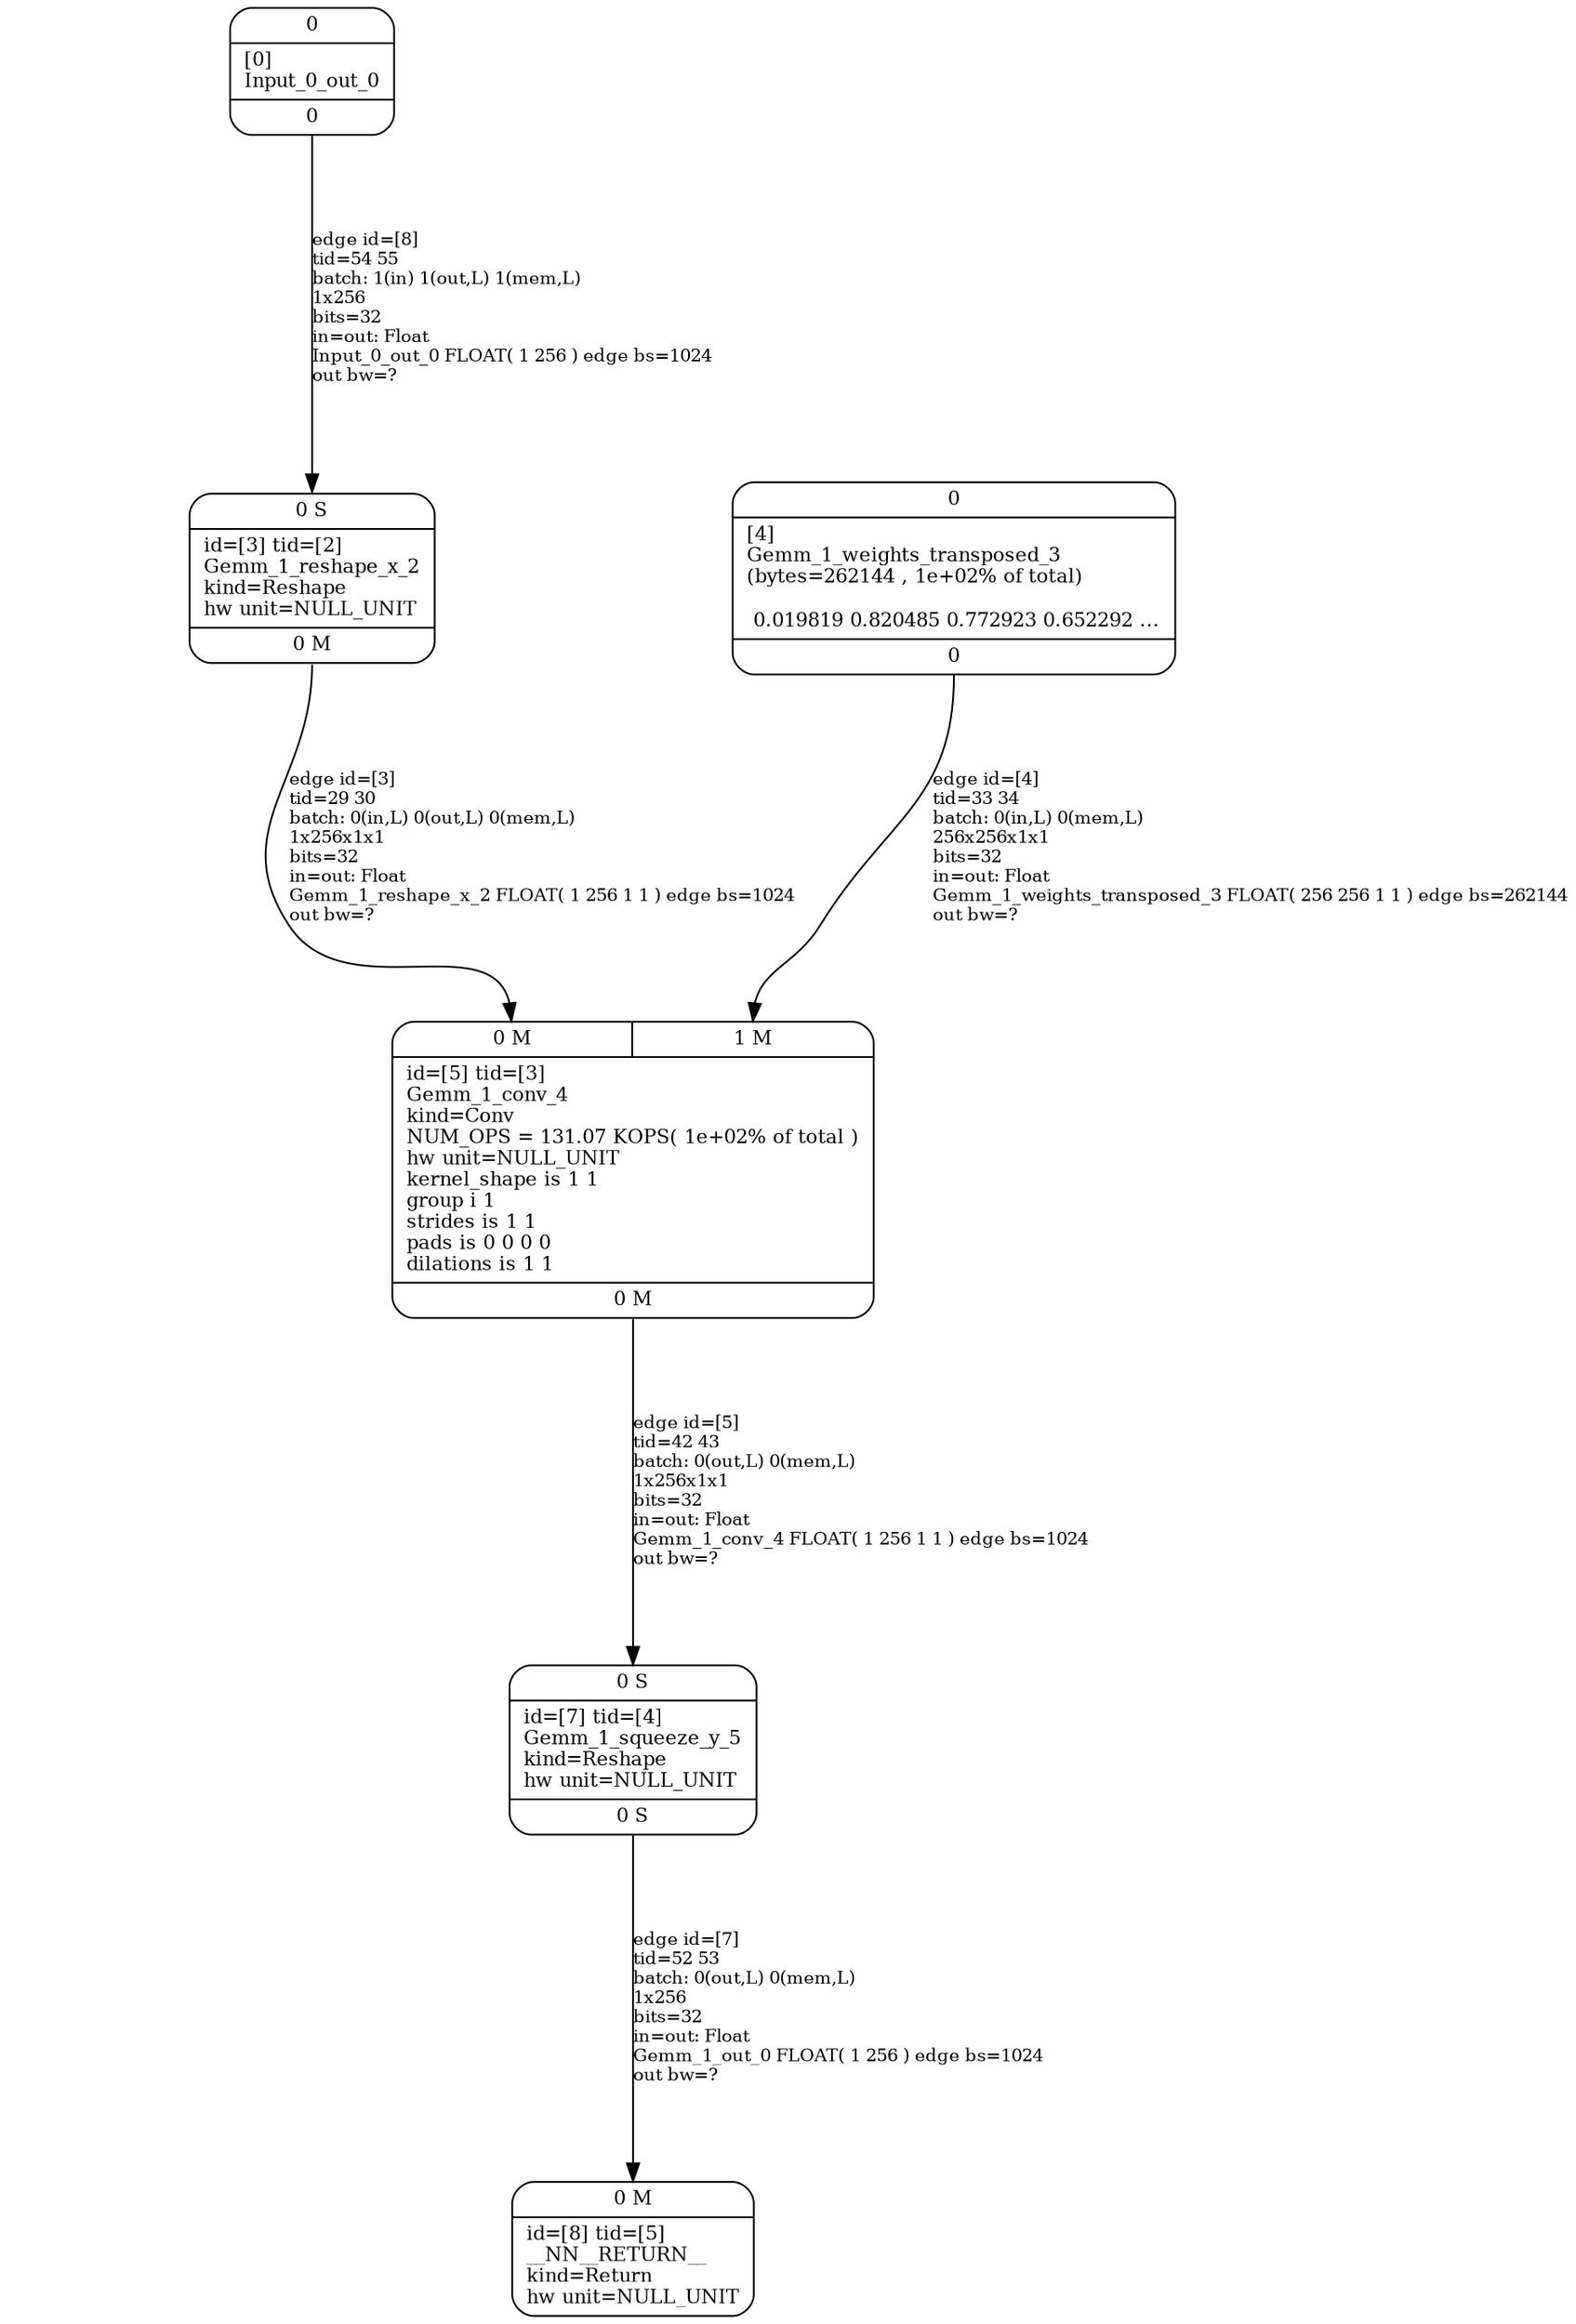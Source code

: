 digraph G {
graph [ fontsize=11 ];
node [ fontsize=11 ];
edge [ fontsize=10 ];
rankdir=BU
ranksep=1.5
nodesep=1
splines=spline
compound=true
Graphinfo [ label="" shape=plaintext, style=rounded, color=black, fontname="Arial-Bold" ];
Gemm_1_weights_transposed_3 [ label="{ { <i0> 0} |  [4]\lGemm_1_weights_transposed_3\l(bytes=262144 , 1e+02% of total)\l\l 0.019819 0.820485 0.772923 0.652292 ... | { <o0> 0} }", shape=record, color=black, style=rounded  ] ;
Input_0_out_0 [ label="{ { <i0> 0} |  [0]\lInput_0_out_0 | { <o0> 0} }", shape=record, color=black, style=rounded  ] ;
Gemm_1_reshape_x_2 [ label="{ { < i0>  0 S } | id=[3] tid=[2]\lGemm_1_reshape_x_2\lkind=Reshape\lhw unit=NULL_UNIT\l | { < o0>  0 M } }", shape=record, color=black, style=rounded  ] ;
Gemm_1_conv_4 [ label="{ { < i0>  0 M  | < i1>  1 M } | id=[5] tid=[3]\lGemm_1_conv_4\lkind=Conv\lNUM_OPS = 131.07 KOPS( 1e+02% of total )\lhw unit=NULL_UNIT\lkernel_shape is 1 1\lgroup i 1\lstrides is 1 1\lpads is 0 0 0 0\ldilations is 1 1\l | { < o0>  0 M } }", shape=record, color=black, style=rounded  ] ;
Gemm_1_squeeze_y_5 [ label="{ { < i0>  0 S } | id=[7] tid=[4]\lGemm_1_squeeze_y_5\lkind=Reshape\lhw unit=NULL_UNIT\l | { < o0>  0 S } }", shape=record, color=black, style=rounded  ] ;
__NN__RETURN__ [ label="{ { < i0>  0 M } | id=[8] tid=[5]\l__NN__RETURN__\lkind=Return\lhw unit=NULL_UNIT\l}", shape=record, color=black, style=rounded  ] ;
Gemm_1_reshape_x_2:o0:s->Gemm_1_conv_4:i0:n [ label="edge id=[3]\ltid=29 30\lbatch: 0(in,L) 0(out,L) 0(mem,L) \l1x256x1x1\lbits=32\lin=out: Float\lGemm_1_reshape_x_2 FLOAT( 1 256 1 1 ) edge bs=1024\lout bw=?\l" ]; 
Gemm_1_weights_transposed_3:o0:s->Gemm_1_conv_4:i1:n [ label="edge id=[4]\ltid=33 34\lbatch: 0(in,L) 0(mem,L) \l256x256x1x1\lbits=32\lin=out: Float\lGemm_1_weights_transposed_3 FLOAT( 256 256 1 1 ) edge bs=262144\lout bw=?\l" ]; 
Gemm_1_conv_4:o0:s->Gemm_1_squeeze_y_5:i0:n [ label="edge id=[5]\ltid=42 43\lbatch: 0(out,L) 0(mem,L) \l1x256x1x1\lbits=32\lin=out: Float\lGemm_1_conv_4 FLOAT( 1 256 1 1 ) edge bs=1024\lout bw=?\l" ]; 
Gemm_1_squeeze_y_5:o0:s->__NN__RETURN__:i0:n [ label="edge id=[7]\ltid=52 53\lbatch: 0(out,L) 0(mem,L) \l1x256\lbits=32\lin=out: Float\lGemm_1_out_0 FLOAT( 1 256 ) edge bs=1024\lout bw=?\l" ]; 
Input_0_out_0:o0:s->Gemm_1_reshape_x_2:i0:n [ label="edge id=[8]\ltid=54 55\lbatch: 1(in) 1(out,L) 1(mem,L) \l1x256\lbits=32\lin=out: Float\lInput_0_out_0 FLOAT( 1 256 ) edge bs=1024\lout bw=?\l" ]; 
}
